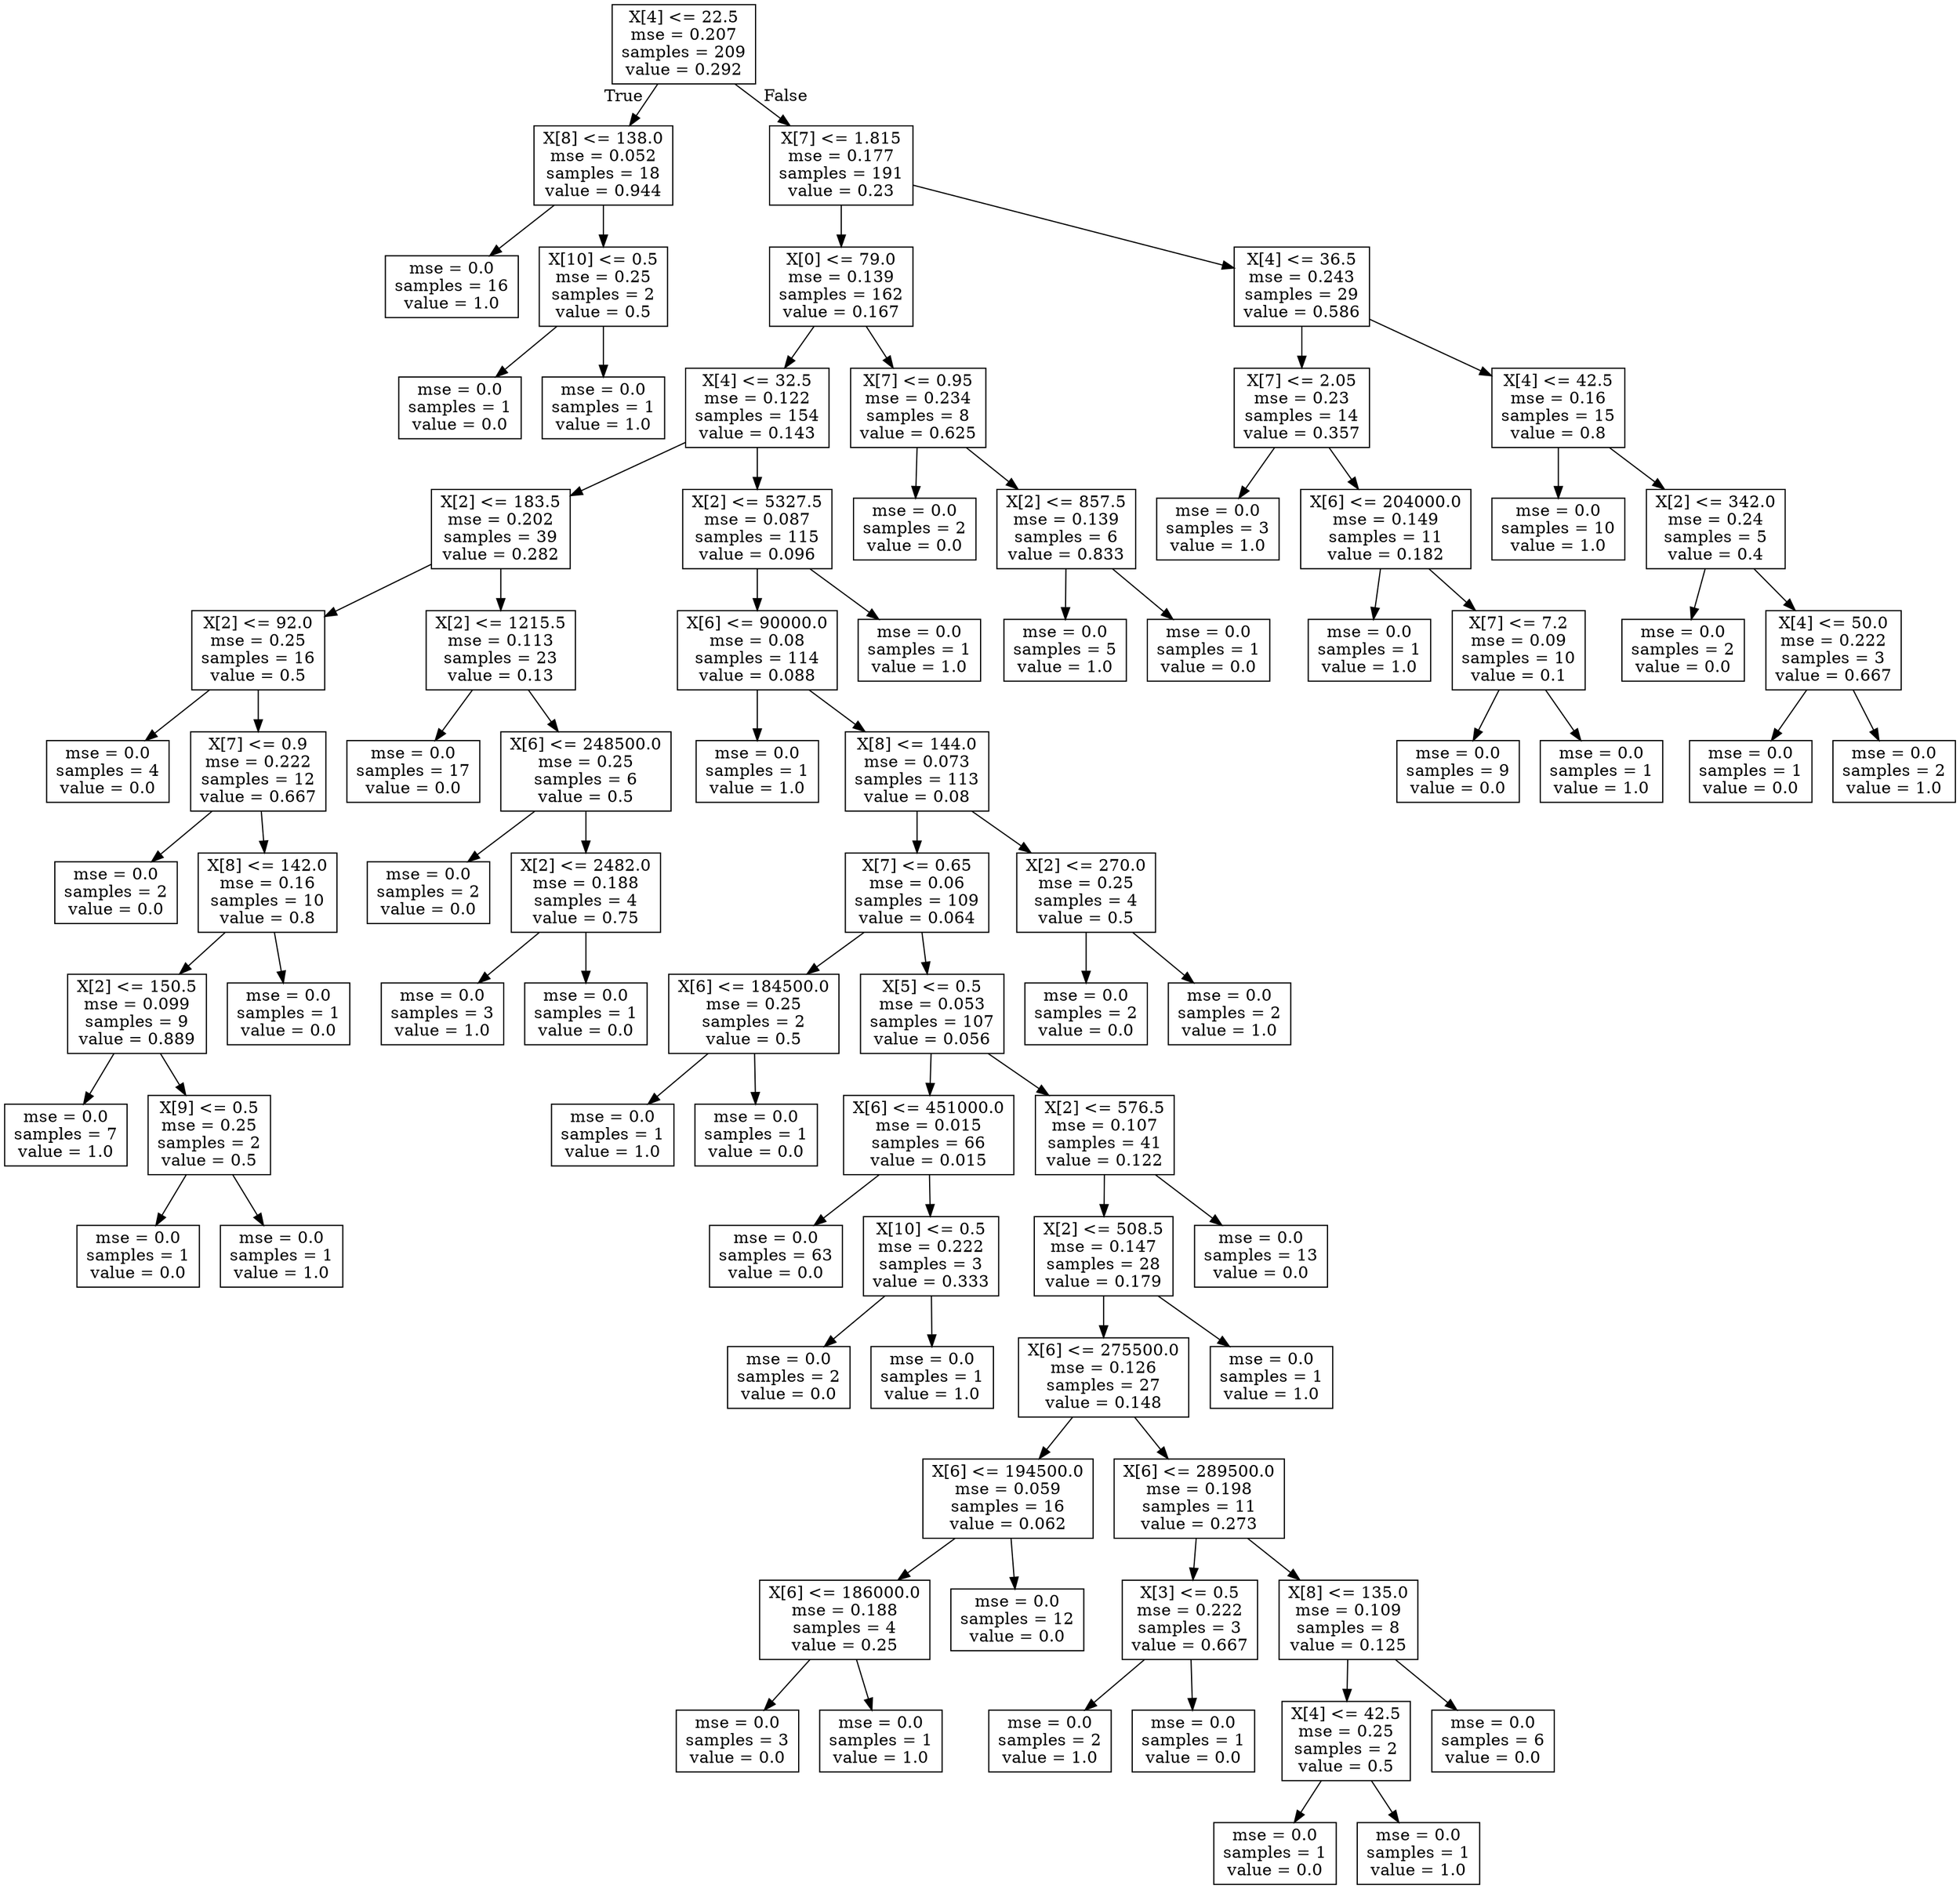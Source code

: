 digraph Tree {
node [shape=box] ;
0 [label="X[4] <= 22.5\nmse = 0.207\nsamples = 209\nvalue = 0.292"] ;
1 [label="X[8] <= 138.0\nmse = 0.052\nsamples = 18\nvalue = 0.944"] ;
0 -> 1 [labeldistance=2.5, labelangle=45, headlabel="True"] ;
2 [label="mse = 0.0\nsamples = 16\nvalue = 1.0"] ;
1 -> 2 ;
3 [label="X[10] <= 0.5\nmse = 0.25\nsamples = 2\nvalue = 0.5"] ;
1 -> 3 ;
4 [label="mse = 0.0\nsamples = 1\nvalue = 0.0"] ;
3 -> 4 ;
5 [label="mse = 0.0\nsamples = 1\nvalue = 1.0"] ;
3 -> 5 ;
6 [label="X[7] <= 1.815\nmse = 0.177\nsamples = 191\nvalue = 0.23"] ;
0 -> 6 [labeldistance=2.5, labelangle=-45, headlabel="False"] ;
7 [label="X[0] <= 79.0\nmse = 0.139\nsamples = 162\nvalue = 0.167"] ;
6 -> 7 ;
8 [label="X[4] <= 32.5\nmse = 0.122\nsamples = 154\nvalue = 0.143"] ;
7 -> 8 ;
9 [label="X[2] <= 183.5\nmse = 0.202\nsamples = 39\nvalue = 0.282"] ;
8 -> 9 ;
10 [label="X[2] <= 92.0\nmse = 0.25\nsamples = 16\nvalue = 0.5"] ;
9 -> 10 ;
11 [label="mse = 0.0\nsamples = 4\nvalue = 0.0"] ;
10 -> 11 ;
12 [label="X[7] <= 0.9\nmse = 0.222\nsamples = 12\nvalue = 0.667"] ;
10 -> 12 ;
13 [label="mse = 0.0\nsamples = 2\nvalue = 0.0"] ;
12 -> 13 ;
14 [label="X[8] <= 142.0\nmse = 0.16\nsamples = 10\nvalue = 0.8"] ;
12 -> 14 ;
15 [label="X[2] <= 150.5\nmse = 0.099\nsamples = 9\nvalue = 0.889"] ;
14 -> 15 ;
16 [label="mse = 0.0\nsamples = 7\nvalue = 1.0"] ;
15 -> 16 ;
17 [label="X[9] <= 0.5\nmse = 0.25\nsamples = 2\nvalue = 0.5"] ;
15 -> 17 ;
18 [label="mse = 0.0\nsamples = 1\nvalue = 0.0"] ;
17 -> 18 ;
19 [label="mse = 0.0\nsamples = 1\nvalue = 1.0"] ;
17 -> 19 ;
20 [label="mse = 0.0\nsamples = 1\nvalue = 0.0"] ;
14 -> 20 ;
21 [label="X[2] <= 1215.5\nmse = 0.113\nsamples = 23\nvalue = 0.13"] ;
9 -> 21 ;
22 [label="mse = 0.0\nsamples = 17\nvalue = 0.0"] ;
21 -> 22 ;
23 [label="X[6] <= 248500.0\nmse = 0.25\nsamples = 6\nvalue = 0.5"] ;
21 -> 23 ;
24 [label="mse = 0.0\nsamples = 2\nvalue = 0.0"] ;
23 -> 24 ;
25 [label="X[2] <= 2482.0\nmse = 0.188\nsamples = 4\nvalue = 0.75"] ;
23 -> 25 ;
26 [label="mse = 0.0\nsamples = 3\nvalue = 1.0"] ;
25 -> 26 ;
27 [label="mse = 0.0\nsamples = 1\nvalue = 0.0"] ;
25 -> 27 ;
28 [label="X[2] <= 5327.5\nmse = 0.087\nsamples = 115\nvalue = 0.096"] ;
8 -> 28 ;
29 [label="X[6] <= 90000.0\nmse = 0.08\nsamples = 114\nvalue = 0.088"] ;
28 -> 29 ;
30 [label="mse = 0.0\nsamples = 1\nvalue = 1.0"] ;
29 -> 30 ;
31 [label="X[8] <= 144.0\nmse = 0.073\nsamples = 113\nvalue = 0.08"] ;
29 -> 31 ;
32 [label="X[7] <= 0.65\nmse = 0.06\nsamples = 109\nvalue = 0.064"] ;
31 -> 32 ;
33 [label="X[6] <= 184500.0\nmse = 0.25\nsamples = 2\nvalue = 0.5"] ;
32 -> 33 ;
34 [label="mse = 0.0\nsamples = 1\nvalue = 1.0"] ;
33 -> 34 ;
35 [label="mse = 0.0\nsamples = 1\nvalue = 0.0"] ;
33 -> 35 ;
36 [label="X[5] <= 0.5\nmse = 0.053\nsamples = 107\nvalue = 0.056"] ;
32 -> 36 ;
37 [label="X[6] <= 451000.0\nmse = 0.015\nsamples = 66\nvalue = 0.015"] ;
36 -> 37 ;
38 [label="mse = 0.0\nsamples = 63\nvalue = 0.0"] ;
37 -> 38 ;
39 [label="X[10] <= 0.5\nmse = 0.222\nsamples = 3\nvalue = 0.333"] ;
37 -> 39 ;
40 [label="mse = 0.0\nsamples = 2\nvalue = 0.0"] ;
39 -> 40 ;
41 [label="mse = 0.0\nsamples = 1\nvalue = 1.0"] ;
39 -> 41 ;
42 [label="X[2] <= 576.5\nmse = 0.107\nsamples = 41\nvalue = 0.122"] ;
36 -> 42 ;
43 [label="X[2] <= 508.5\nmse = 0.147\nsamples = 28\nvalue = 0.179"] ;
42 -> 43 ;
44 [label="X[6] <= 275500.0\nmse = 0.126\nsamples = 27\nvalue = 0.148"] ;
43 -> 44 ;
45 [label="X[6] <= 194500.0\nmse = 0.059\nsamples = 16\nvalue = 0.062"] ;
44 -> 45 ;
46 [label="X[6] <= 186000.0\nmse = 0.188\nsamples = 4\nvalue = 0.25"] ;
45 -> 46 ;
47 [label="mse = 0.0\nsamples = 3\nvalue = 0.0"] ;
46 -> 47 ;
48 [label="mse = 0.0\nsamples = 1\nvalue = 1.0"] ;
46 -> 48 ;
49 [label="mse = 0.0\nsamples = 12\nvalue = 0.0"] ;
45 -> 49 ;
50 [label="X[6] <= 289500.0\nmse = 0.198\nsamples = 11\nvalue = 0.273"] ;
44 -> 50 ;
51 [label="X[3] <= 0.5\nmse = 0.222\nsamples = 3\nvalue = 0.667"] ;
50 -> 51 ;
52 [label="mse = 0.0\nsamples = 2\nvalue = 1.0"] ;
51 -> 52 ;
53 [label="mse = 0.0\nsamples = 1\nvalue = 0.0"] ;
51 -> 53 ;
54 [label="X[8] <= 135.0\nmse = 0.109\nsamples = 8\nvalue = 0.125"] ;
50 -> 54 ;
55 [label="X[4] <= 42.5\nmse = 0.25\nsamples = 2\nvalue = 0.5"] ;
54 -> 55 ;
56 [label="mse = 0.0\nsamples = 1\nvalue = 0.0"] ;
55 -> 56 ;
57 [label="mse = 0.0\nsamples = 1\nvalue = 1.0"] ;
55 -> 57 ;
58 [label="mse = 0.0\nsamples = 6\nvalue = 0.0"] ;
54 -> 58 ;
59 [label="mse = 0.0\nsamples = 1\nvalue = 1.0"] ;
43 -> 59 ;
60 [label="mse = 0.0\nsamples = 13\nvalue = 0.0"] ;
42 -> 60 ;
61 [label="X[2] <= 270.0\nmse = 0.25\nsamples = 4\nvalue = 0.5"] ;
31 -> 61 ;
62 [label="mse = 0.0\nsamples = 2\nvalue = 0.0"] ;
61 -> 62 ;
63 [label="mse = 0.0\nsamples = 2\nvalue = 1.0"] ;
61 -> 63 ;
64 [label="mse = 0.0\nsamples = 1\nvalue = 1.0"] ;
28 -> 64 ;
65 [label="X[7] <= 0.95\nmse = 0.234\nsamples = 8\nvalue = 0.625"] ;
7 -> 65 ;
66 [label="mse = 0.0\nsamples = 2\nvalue = 0.0"] ;
65 -> 66 ;
67 [label="X[2] <= 857.5\nmse = 0.139\nsamples = 6\nvalue = 0.833"] ;
65 -> 67 ;
68 [label="mse = 0.0\nsamples = 5\nvalue = 1.0"] ;
67 -> 68 ;
69 [label="mse = 0.0\nsamples = 1\nvalue = 0.0"] ;
67 -> 69 ;
70 [label="X[4] <= 36.5\nmse = 0.243\nsamples = 29\nvalue = 0.586"] ;
6 -> 70 ;
71 [label="X[7] <= 2.05\nmse = 0.23\nsamples = 14\nvalue = 0.357"] ;
70 -> 71 ;
72 [label="mse = 0.0\nsamples = 3\nvalue = 1.0"] ;
71 -> 72 ;
73 [label="X[6] <= 204000.0\nmse = 0.149\nsamples = 11\nvalue = 0.182"] ;
71 -> 73 ;
74 [label="mse = 0.0\nsamples = 1\nvalue = 1.0"] ;
73 -> 74 ;
75 [label="X[7] <= 7.2\nmse = 0.09\nsamples = 10\nvalue = 0.1"] ;
73 -> 75 ;
76 [label="mse = 0.0\nsamples = 9\nvalue = 0.0"] ;
75 -> 76 ;
77 [label="mse = 0.0\nsamples = 1\nvalue = 1.0"] ;
75 -> 77 ;
78 [label="X[4] <= 42.5\nmse = 0.16\nsamples = 15\nvalue = 0.8"] ;
70 -> 78 ;
79 [label="mse = 0.0\nsamples = 10\nvalue = 1.0"] ;
78 -> 79 ;
80 [label="X[2] <= 342.0\nmse = 0.24\nsamples = 5\nvalue = 0.4"] ;
78 -> 80 ;
81 [label="mse = 0.0\nsamples = 2\nvalue = 0.0"] ;
80 -> 81 ;
82 [label="X[4] <= 50.0\nmse = 0.222\nsamples = 3\nvalue = 0.667"] ;
80 -> 82 ;
83 [label="mse = 0.0\nsamples = 1\nvalue = 0.0"] ;
82 -> 83 ;
84 [label="mse = 0.0\nsamples = 2\nvalue = 1.0"] ;
82 -> 84 ;
}